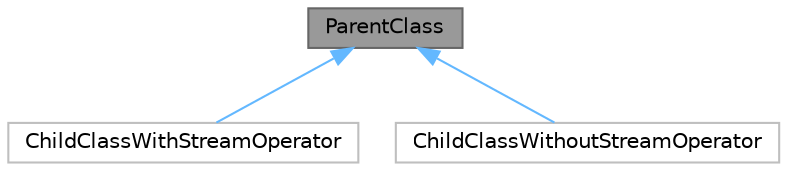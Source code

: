 digraph "ParentClass"
{
 // LATEX_PDF_SIZE
  bgcolor="transparent";
  edge [fontname=Helvetica,fontsize=10,labelfontname=Helvetica,labelfontsize=10];
  node [fontname=Helvetica,fontsize=10,shape=box,height=0.2,width=0.4];
  Node1 [id="Node000001",label="ParentClass",height=0.2,width=0.4,color="gray40", fillcolor="grey60", style="filled", fontcolor="black",tooltip=" "];
  Node1 -> Node2 [id="edge1_Node000001_Node000002",dir="back",color="steelblue1",style="solid",tooltip=" "];
  Node2 [id="Node000002",label="ChildClassWithStreamOperator",height=0.2,width=0.4,color="grey75", fillcolor="white", style="filled",URL="$class_child_class_with_stream_operator.html",tooltip=" "];
  Node1 -> Node3 [id="edge2_Node000001_Node000003",dir="back",color="steelblue1",style="solid",tooltip=" "];
  Node3 [id="Node000003",label="ChildClassWithoutStreamOperator",height=0.2,width=0.4,color="grey75", fillcolor="white", style="filled",URL="$class_child_class_without_stream_operator.html",tooltip=" "];
}
